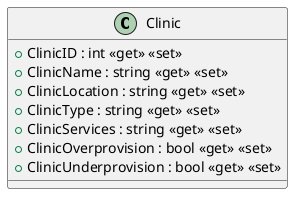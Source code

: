 @startuml Clinic
class Clinic {
    + ClinicID : int <<get>> <<set>>
    + ClinicName : string <<get>> <<set>>
    + ClinicLocation : string <<get>> <<set>>
    + ClinicType : string <<get>> <<set>>
    + ClinicServices : string <<get>> <<set>>
    + ClinicOverprovision : bool <<get>> <<set>>
    + ClinicUnderprovision : bool <<get>> <<set>>
}
@enduml
